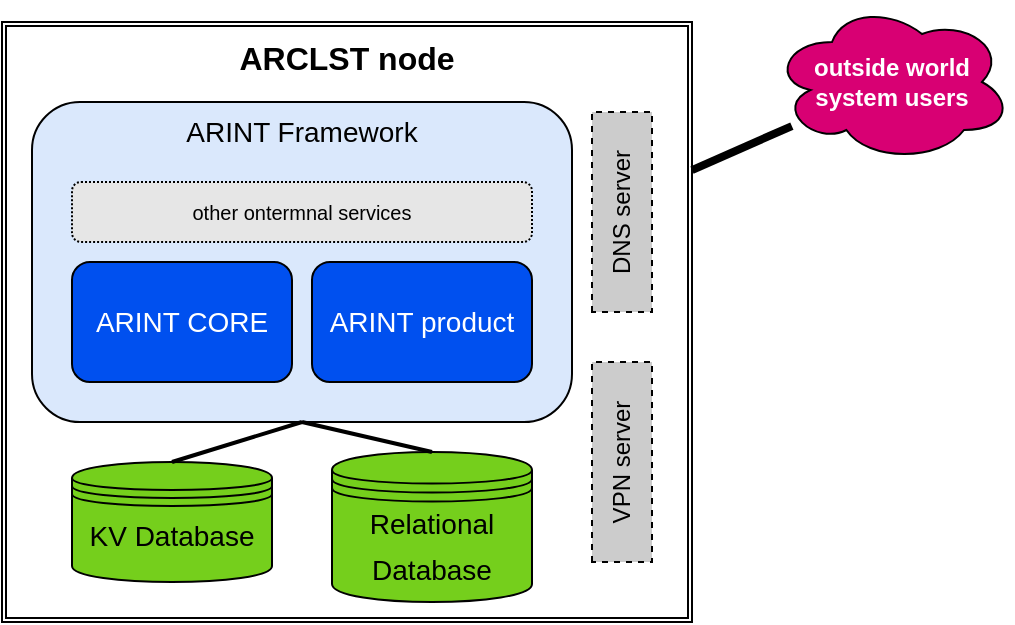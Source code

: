 <mxfile version="21.6.8" type="device">
  <diagram id="C5RBs43oDa-KdzZeNtuy" name="Page-1">
    <mxGraphModel dx="1038" dy="608" grid="1" gridSize="10" guides="0" tooltips="1" connect="1" arrows="1" fold="1" page="1" pageScale="1" pageWidth="827" pageHeight="1169" background="#ffffff" math="0" shadow="0">
      <root>
        <mxCell id="WIyWlLk6GJQsqaUBKTNV-0" />
        <mxCell id="WIyWlLk6GJQsqaUBKTNV-1" parent="WIyWlLk6GJQsqaUBKTNV-0" />
        <mxCell id="lchSxDe_wmHGlSSoggAy-1" value="ARCLST node" style="shape=ext;double=1;rounded=0;whiteSpace=wrap;html=1;align=center;verticalAlign=top;fontStyle=1;fontSize=16;fillColor=none;strokeColor=#000000;fontColor=#000000;" parent="WIyWlLk6GJQsqaUBKTNV-1" vertex="1">
          <mxGeometry x="15" y="120" width="345" height="300" as="geometry" />
        </mxCell>
        <mxCell id="JeaG76lhcimoAKw0cYJo-0" value="ARINT Framework" style="rounded=1;whiteSpace=wrap;html=1;verticalAlign=top;fontStyle=0;fillColor=#DAE8FC;strokeColor=#000000;fillStyle=auto;gradientColor=none;fontColor=#000000;fontSize=14;" parent="WIyWlLk6GJQsqaUBKTNV-1" vertex="1">
          <mxGeometry x="30" y="160" width="270" height="160" as="geometry" />
        </mxCell>
        <mxCell id="JeaG76lhcimoAKw0cYJo-4" value="ARINT product" style="rounded=1;whiteSpace=wrap;html=1;fillColor=#0050ef;fontColor=#ffffff;strokeColor=#000000;fontSize=14;" parent="WIyWlLk6GJQsqaUBKTNV-1" vertex="1">
          <mxGeometry x="170" y="240" width="110" height="60" as="geometry" />
        </mxCell>
        <mxCell id="JeaG76lhcimoAKw0cYJo-5" value="other ontermnal services" style="rounded=1;whiteSpace=wrap;html=1;fillColor=#E6E6E6;fontColor=#000000;strokeColor=#000000;fontSize=10;dashed=1;dashPattern=1 1;" parent="WIyWlLk6GJQsqaUBKTNV-1" vertex="1">
          <mxGeometry x="50" y="200" width="230" height="30" as="geometry" />
        </mxCell>
        <mxCell id="lchSxDe_wmHGlSSoggAy-0" value="ARINT CORE" style="rounded=1;whiteSpace=wrap;html=1;fillColor=#0050ef;fontColor=#ffffff;strokeColor=#000000;fontSize=14;" parent="WIyWlLk6GJQsqaUBKTNV-1" vertex="1">
          <mxGeometry x="50" y="240" width="110" height="60" as="geometry" />
        </mxCell>
        <mxCell id="wZet53SuvMCYeSf83ChN-0" value="&lt;sup style=&quot;font-size: 14px;&quot;&gt;&lt;font style=&quot;font-size: 14px;&quot;&gt;KV Database&lt;/font&gt;&lt;/sup&gt;" style="shape=datastore;whiteSpace=wrap;html=1;fontSize=14;fontColor=#000000;fillColor=#75CF1C;strokeColor=#000000;" parent="WIyWlLk6GJQsqaUBKTNV-1" vertex="1">
          <mxGeometry x="50" y="340" width="100" height="60" as="geometry" />
        </mxCell>
        <mxCell id="wZet53SuvMCYeSf83ChN-1" value="&lt;sup style=&quot;font-size: 14px;&quot;&gt;&lt;font style=&quot;font-size: 14px;&quot;&gt;Relational Database&lt;/font&gt;&lt;/sup&gt;" style="shape=datastore;whiteSpace=wrap;html=1;fontSize=14;fillColor=#75CF1C;fontColor=#000000;strokeColor=#000000;" parent="WIyWlLk6GJQsqaUBKTNV-1" vertex="1">
          <mxGeometry x="180" y="335" width="100" height="75" as="geometry" />
        </mxCell>
        <mxCell id="6SfHFilwkUaogADkoKtR-0" value="outside world&lt;br style=&quot;font-size: 12px;&quot;&gt;system users" style="ellipse;shape=cloud;whiteSpace=wrap;html=1;fillColor=#d80073;fontColor=#ffffff;strokeColor=#000000;fontStyle=1;fontSize=12;" parent="WIyWlLk6GJQsqaUBKTNV-1" vertex="1">
          <mxGeometry x="400" y="110" width="120" height="80" as="geometry" />
        </mxCell>
        <mxCell id="6SfHFilwkUaogADkoKtR-1" value="" style="endArrow=none;html=1;rounded=0;strokeWidth=4;strokeColor=#000000;" parent="WIyWlLk6GJQsqaUBKTNV-1" source="lchSxDe_wmHGlSSoggAy-1" target="6SfHFilwkUaogADkoKtR-0" edge="1">
          <mxGeometry width="50" height="50" relative="1" as="geometry">
            <mxPoint x="410" y="260" as="sourcePoint" />
            <mxPoint x="460" y="210" as="targetPoint" />
          </mxGeometry>
        </mxCell>
        <mxCell id="6SfHFilwkUaogADkoKtR-2" value="DNS server" style="rounded=0;whiteSpace=wrap;html=1;dashed=1;fillColor=#CCCCCC;strokeColor=#000000;gradientColor=none;fontColor=#000000;rotation=-90;" parent="WIyWlLk6GJQsqaUBKTNV-1" vertex="1">
          <mxGeometry x="275" y="200" width="100" height="30" as="geometry" />
        </mxCell>
        <mxCell id="6SfHFilwkUaogADkoKtR-3" value="VPN server" style="rounded=0;whiteSpace=wrap;html=1;dashed=1;fillColor=#CCCCCC;strokeColor=#000000;gradientColor=none;fontColor=#000000;rotation=-90;" parent="WIyWlLk6GJQsqaUBKTNV-1" vertex="1">
          <mxGeometry x="275" y="325" width="100" height="30" as="geometry" />
        </mxCell>
        <mxCell id="6SfHFilwkUaogADkoKtR-5" value="" style="endArrow=none;html=1;rounded=0;entryX=0.5;entryY=1;entryDx=0;entryDy=0;exitX=0.5;exitY=0;exitDx=0;exitDy=0;strokeColor=#000000;strokeWidth=2;" parent="WIyWlLk6GJQsqaUBKTNV-1" source="wZet53SuvMCYeSf83ChN-0" target="JeaG76lhcimoAKw0cYJo-0" edge="1">
          <mxGeometry width="50" height="50" relative="1" as="geometry">
            <mxPoint x="170" y="510" as="sourcePoint" />
            <mxPoint x="220" y="460" as="targetPoint" />
          </mxGeometry>
        </mxCell>
        <mxCell id="6SfHFilwkUaogADkoKtR-6" value="" style="endArrow=none;html=1;rounded=0;entryX=0.5;entryY=1;entryDx=0;entryDy=0;exitX=0.5;exitY=0;exitDx=0;exitDy=0;strokeColor=#000000;strokeWidth=2;" parent="WIyWlLk6GJQsqaUBKTNV-1" source="wZet53SuvMCYeSf83ChN-1" target="JeaG76lhcimoAKw0cYJo-0" edge="1">
          <mxGeometry width="50" height="50" relative="1" as="geometry">
            <mxPoint x="110" y="350" as="sourcePoint" />
            <mxPoint x="175" y="330" as="targetPoint" />
          </mxGeometry>
        </mxCell>
      </root>
    </mxGraphModel>
  </diagram>
</mxfile>
